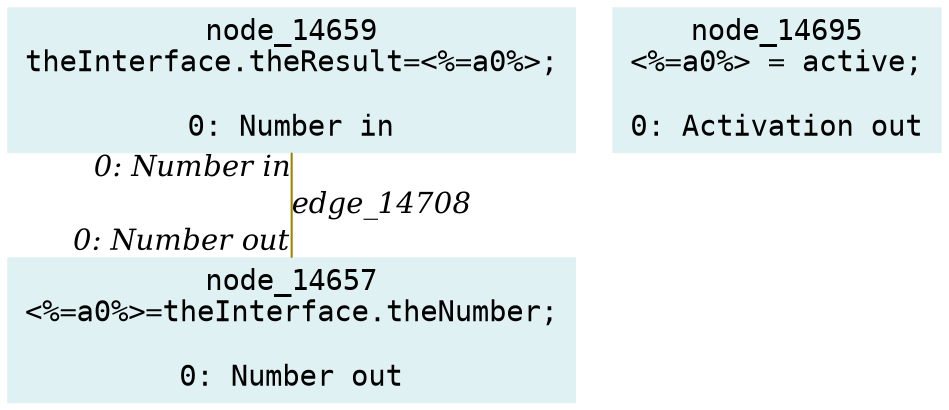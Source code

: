 digraph g{node_14657 [shape="box", style="filled", color="#dff1f2", fontname="Courier", label="node_14657
<%=a0%>=theInterface.theNumber;

0: Number out" ]
node_14659 [shape="box", style="filled", color="#dff1f2", fontname="Courier", label="node_14659
theInterface.theResult=<%=a0%>;

0: Number in" ]
node_14695 [shape="box", style="filled", color="#dff1f2", fontname="Courier", label="node_14695
<%=a0%> = active;

0: Activation out" ]
node_14659 -> node_14657 [dir=none, arrowHead=none, fontname="Times-Italic", arrowsize=1, color="#9d8400", label="edge_14708",  headlabel="0: Number out", taillabel="0: Number in" ]
}
